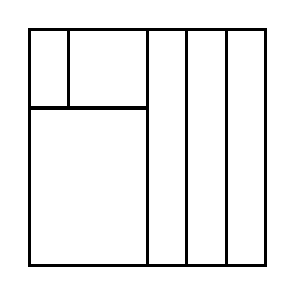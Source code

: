 \begin{tikzpicture}[very thick, scale=.5]
    \draw (0,4) rectangle (1,6);
    \draw (1,4) rectangle (3,6);
    \draw (0,0) rectangle (3,4);
    \draw (3,0) rectangle (4,6);
    \draw (4,0) rectangle (5,6);
    \draw (5,0) rectangle (6,6);
\end{tikzpicture}
